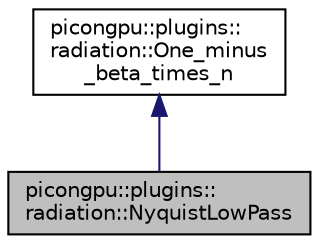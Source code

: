 digraph "picongpu::plugins::radiation::NyquistLowPass"
{
 // LATEX_PDF_SIZE
  edge [fontname="Helvetica",fontsize="10",labelfontname="Helvetica",labelfontsize="10"];
  node [fontname="Helvetica",fontsize="10",shape=record];
  Node1 [label="picongpu::plugins::\lradiation::NyquistLowPass",height=0.2,width=0.4,color="black", fillcolor="grey75", style="filled", fontcolor="black",tooltip=" "];
  Node2 -> Node1 [dir="back",color="midnightblue",fontsize="10",style="solid",fontname="Helvetica"];
  Node2 [label="picongpu::plugins::\lradiation::One_minus\l_beta_times_n",height=0.2,width=0.4,color="black", fillcolor="white", style="filled",URL="$structpicongpu_1_1plugins_1_1radiation_1_1_one__minus__beta__times__n.html",tooltip=" "];
}

